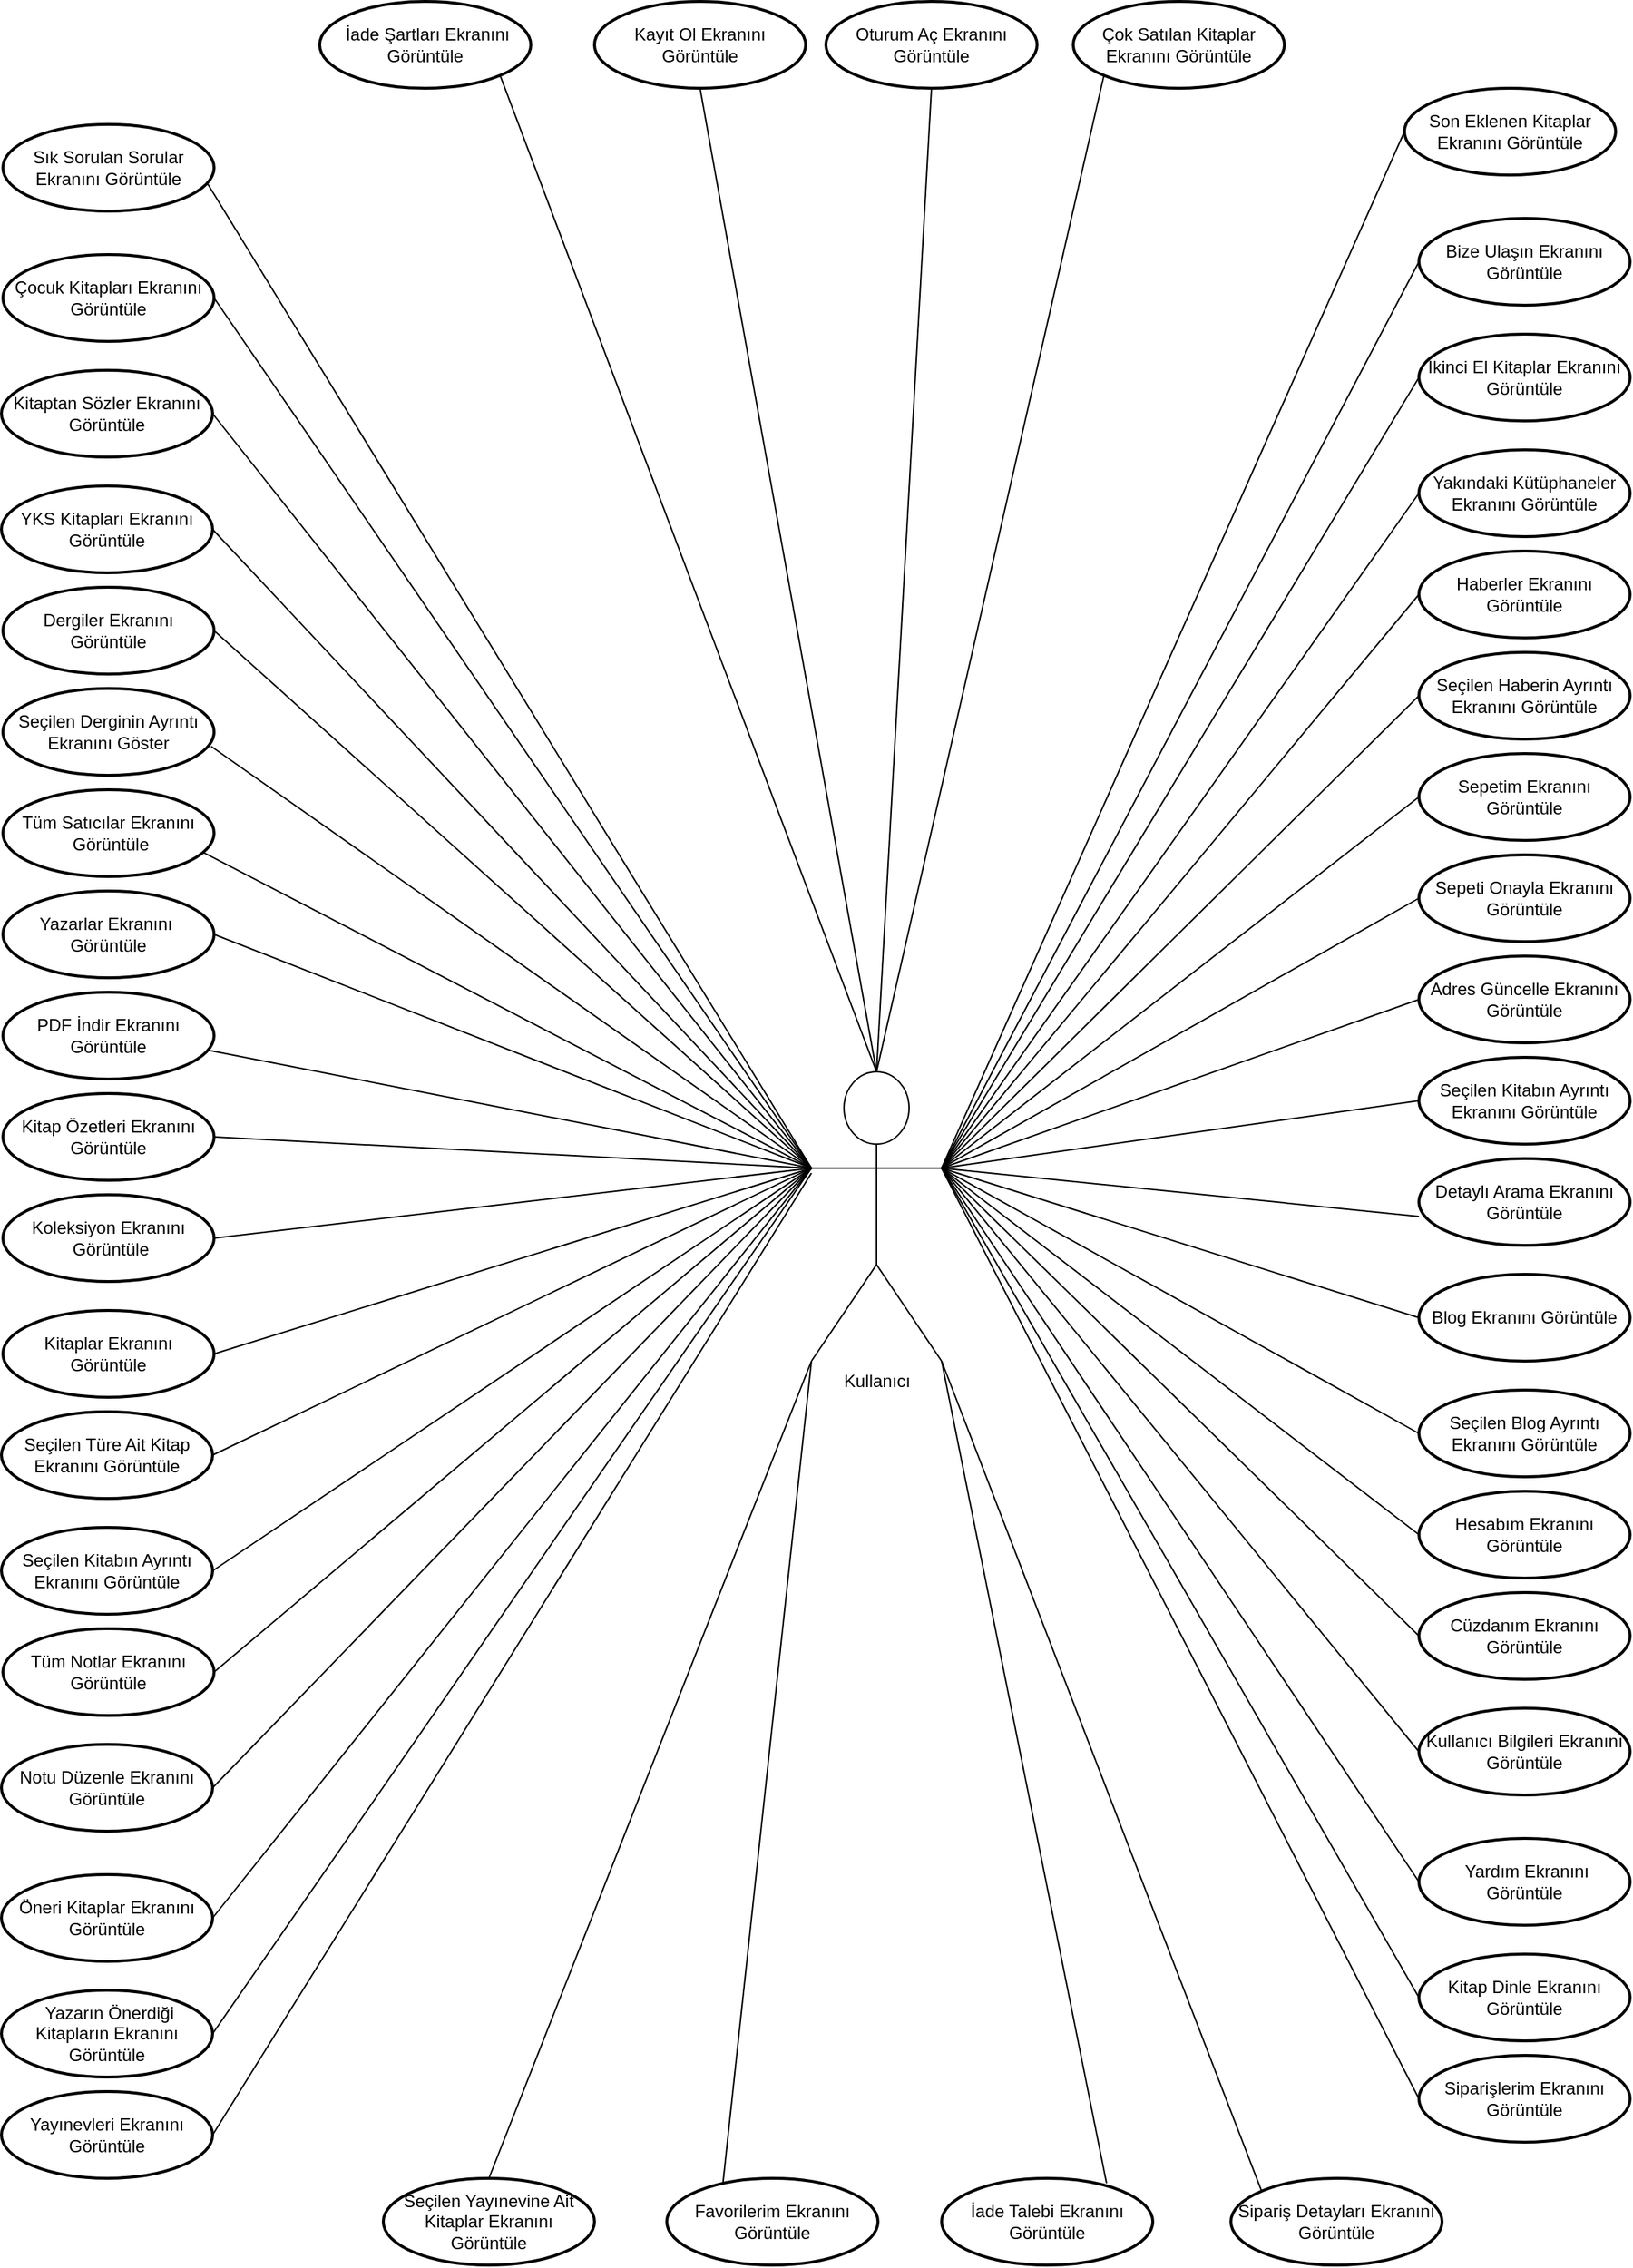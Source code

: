 <mxfile version="14.6.9" type="github">
  <diagram id="iz5AJyZXD_v62eKVLk-E" name="Page-1">
    <mxGraphModel dx="3700" dy="2539" grid="1" gridSize="10" guides="1" tooltips="1" connect="1" arrows="1" fold="1" page="1" pageScale="1" pageWidth="827" pageHeight="1169" math="0" shadow="0">
      <root>
        <mxCell id="0" />
        <mxCell id="1" parent="0" />
        <mxCell id="B0L_o82z-orvweYoAsNA-215" value="Kullanıcı" style="shape=umlActor;verticalLabelPosition=bottom;verticalAlign=top;html=1;outlineConnect=0;" vertex="1" parent="1">
          <mxGeometry x="-267" y="-390" width="90" height="200" as="geometry" />
        </mxCell>
        <mxCell id="B0L_o82z-orvweYoAsNA-216" value="Yakındaki Kütüphaneler Ekranını Görüntüle" style="strokeWidth=2;html=1;shape=mxgraph.flowchart.start_1;whiteSpace=wrap;" vertex="1" parent="1">
          <mxGeometry x="153" y="-820" width="146" height="60" as="geometry" />
        </mxCell>
        <mxCell id="B0L_o82z-orvweYoAsNA-217" value="Haberler Ekranını Görüntüle" style="strokeWidth=2;html=1;shape=mxgraph.flowchart.start_1;whiteSpace=wrap;" vertex="1" parent="1">
          <mxGeometry x="153" y="-750" width="146" height="60" as="geometry" />
        </mxCell>
        <mxCell id="B0L_o82z-orvweYoAsNA-218" value="Seçilen Haberin Ayrıntı Ekranını Görüntüle" style="strokeWidth=2;html=1;shape=mxgraph.flowchart.start_1;whiteSpace=wrap;" vertex="1" parent="1">
          <mxGeometry x="153" y="-680" width="146" height="60" as="geometry" />
        </mxCell>
        <mxCell id="B0L_o82z-orvweYoAsNA-219" value="Sepetim Ekranını Görüntüle" style="strokeWidth=2;html=1;shape=mxgraph.flowchart.start_1;whiteSpace=wrap;" vertex="1" parent="1">
          <mxGeometry x="153" y="-610" width="146" height="60" as="geometry" />
        </mxCell>
        <mxCell id="B0L_o82z-orvweYoAsNA-220" value="Sepeti Onayla Ekranını Görüntüle" style="strokeWidth=2;html=1;shape=mxgraph.flowchart.start_1;whiteSpace=wrap;" vertex="1" parent="1">
          <mxGeometry x="153" y="-540" width="146" height="60" as="geometry" />
        </mxCell>
        <mxCell id="B0L_o82z-orvweYoAsNA-221" value="Adres Güncelle Ekranını Görüntüle" style="strokeWidth=2;html=1;shape=mxgraph.flowchart.start_1;whiteSpace=wrap;" vertex="1" parent="1">
          <mxGeometry x="153" y="-470" width="146" height="60" as="geometry" />
        </mxCell>
        <mxCell id="B0L_o82z-orvweYoAsNA-222" value="Seçilen Kitabın Ayrıntı Ekranını Görüntüle" style="strokeWidth=2;html=1;shape=mxgraph.flowchart.start_1;whiteSpace=wrap;" vertex="1" parent="1">
          <mxGeometry x="153" y="-400" width="146" height="60" as="geometry" />
        </mxCell>
        <mxCell id="B0L_o82z-orvweYoAsNA-223" value="Detaylı Arama Ekranını Görüntüle" style="strokeWidth=2;html=1;shape=mxgraph.flowchart.start_1;whiteSpace=wrap;" vertex="1" parent="1">
          <mxGeometry x="153" y="-330" width="146" height="60" as="geometry" />
        </mxCell>
        <mxCell id="B0L_o82z-orvweYoAsNA-224" value="Blog Ekranını Görüntüle" style="strokeWidth=2;html=1;shape=mxgraph.flowchart.start_1;whiteSpace=wrap;" vertex="1" parent="1">
          <mxGeometry x="153" y="-250" width="146" height="60" as="geometry" />
        </mxCell>
        <mxCell id="B0L_o82z-orvweYoAsNA-225" value="YKS Kitapları Ekranını Görüntüle" style="strokeWidth=2;html=1;shape=mxgraph.flowchart.start_1;whiteSpace=wrap;" vertex="1" parent="1">
          <mxGeometry x="-827" y="-795" width="146" height="60" as="geometry" />
        </mxCell>
        <mxCell id="B0L_o82z-orvweYoAsNA-226" value="Dergiler Ekranını Görüntüle" style="strokeWidth=2;html=1;shape=mxgraph.flowchart.start_1;whiteSpace=wrap;" vertex="1" parent="1">
          <mxGeometry x="-826" y="-725" width="146" height="60" as="geometry" />
        </mxCell>
        <mxCell id="B0L_o82z-orvweYoAsNA-227" value="Seçilen Derginin Ayrıntı Ekranını Göster" style="strokeWidth=2;html=1;shape=mxgraph.flowchart.start_1;whiteSpace=wrap;" vertex="1" parent="1">
          <mxGeometry x="-826" y="-655" width="146" height="60" as="geometry" />
        </mxCell>
        <mxCell id="B0L_o82z-orvweYoAsNA-228" value="Tüm Satıcılar Ekranını&lt;br&gt;&amp;nbsp;Görüntüle" style="strokeWidth=2;html=1;shape=mxgraph.flowchart.start_1;whiteSpace=wrap;" vertex="1" parent="1">
          <mxGeometry x="-826" y="-585" width="146" height="60" as="geometry" />
        </mxCell>
        <mxCell id="B0L_o82z-orvweYoAsNA-229" value="Yazarlar Ekranını&amp;nbsp;&lt;br&gt;Görüntüle" style="strokeWidth=2;html=1;shape=mxgraph.flowchart.start_1;whiteSpace=wrap;" vertex="1" parent="1">
          <mxGeometry x="-826" y="-515" width="146" height="60" as="geometry" />
        </mxCell>
        <mxCell id="B0L_o82z-orvweYoAsNA-230" value="PDF İndir Ekranını Görüntüle" style="strokeWidth=2;html=1;shape=mxgraph.flowchart.start_1;whiteSpace=wrap;" vertex="1" parent="1">
          <mxGeometry x="-826" y="-445" width="146" height="60" as="geometry" />
        </mxCell>
        <mxCell id="B0L_o82z-orvweYoAsNA-231" value="Kitap Özetleri Ekranını Görüntüle" style="strokeWidth=2;html=1;shape=mxgraph.flowchart.start_1;whiteSpace=wrap;" vertex="1" parent="1">
          <mxGeometry x="-826" y="-375" width="146" height="60" as="geometry" />
        </mxCell>
        <mxCell id="B0L_o82z-orvweYoAsNA-232" value="Seçilen Kitabın Ayrıntı Ekranını Görüntüle" style="strokeWidth=2;html=1;shape=mxgraph.flowchart.start_1;whiteSpace=wrap;" vertex="1" parent="1">
          <mxGeometry x="-827" y="-75" width="146" height="60" as="geometry" />
        </mxCell>
        <mxCell id="B0L_o82z-orvweYoAsNA-233" value="Kitaplar Ekranını Görüntüle" style="strokeWidth=2;html=1;shape=mxgraph.flowchart.start_1;whiteSpace=wrap;" vertex="1" parent="1">
          <mxGeometry x="-826" y="-225" width="146" height="60" as="geometry" />
        </mxCell>
        <mxCell id="B0L_o82z-orvweYoAsNA-234" value="Koleksiyon Ekranını&lt;br&gt;&amp;nbsp;Görüntüle" style="strokeWidth=2;html=1;shape=mxgraph.flowchart.start_1;whiteSpace=wrap;" vertex="1" parent="1">
          <mxGeometry x="-826" y="-305" width="146" height="60" as="geometry" />
        </mxCell>
        <mxCell id="B0L_o82z-orvweYoAsNA-235" value="Seçilen Türe Ait Kitap Ekranını Görüntüle" style="strokeWidth=2;html=1;shape=mxgraph.flowchart.start_1;whiteSpace=wrap;" vertex="1" parent="1">
          <mxGeometry x="-827" y="-155" width="146" height="60" as="geometry" />
        </mxCell>
        <mxCell id="B0L_o82z-orvweYoAsNA-236" value="Tüm Notlar Ekranını Görüntüle" style="strokeWidth=2;html=1;shape=mxgraph.flowchart.start_1;whiteSpace=wrap;" vertex="1" parent="1">
          <mxGeometry x="-826" y="-5" width="146" height="60" as="geometry" />
        </mxCell>
        <mxCell id="B0L_o82z-orvweYoAsNA-237" value="Notu Düzenle Ekranını Görüntüle" style="strokeWidth=2;html=1;shape=mxgraph.flowchart.start_1;whiteSpace=wrap;" vertex="1" parent="1">
          <mxGeometry x="-827" y="75" width="146" height="60" as="geometry" />
        </mxCell>
        <mxCell id="B0L_o82z-orvweYoAsNA-238" value="Hesabım Ekranını Görüntüle" style="strokeWidth=2;html=1;shape=mxgraph.flowchart.start_1;whiteSpace=wrap;" vertex="1" parent="1">
          <mxGeometry x="153" y="-100" width="146" height="60" as="geometry" />
        </mxCell>
        <mxCell id="B0L_o82z-orvweYoAsNA-239" value="Seçilen Blog Ayrıntı Ekranını Görüntüle" style="strokeWidth=2;html=1;shape=mxgraph.flowchart.start_1;whiteSpace=wrap;" vertex="1" parent="1">
          <mxGeometry x="153" y="-170" width="146" height="60" as="geometry" />
        </mxCell>
        <mxCell id="B0L_o82z-orvweYoAsNA-240" value="Cüzdanım Ekranını Görüntüle" style="strokeWidth=2;html=1;shape=mxgraph.flowchart.start_1;whiteSpace=wrap;" vertex="1" parent="1">
          <mxGeometry x="153" y="-30" width="146" height="60" as="geometry" />
        </mxCell>
        <mxCell id="B0L_o82z-orvweYoAsNA-241" value="Kullanıcı Bilgileri Ekranını Görüntüle" style="strokeWidth=2;html=1;shape=mxgraph.flowchart.start_1;whiteSpace=wrap;" vertex="1" parent="1">
          <mxGeometry x="153" y="50" width="146" height="60" as="geometry" />
        </mxCell>
        <mxCell id="B0L_o82z-orvweYoAsNA-242" value="&amp;nbsp;Yardım Ekranını Görüntüle" style="strokeWidth=2;html=1;shape=mxgraph.flowchart.start_1;whiteSpace=wrap;" vertex="1" parent="1">
          <mxGeometry x="153" y="140" width="146" height="60" as="geometry" />
        </mxCell>
        <mxCell id="B0L_o82z-orvweYoAsNA-243" value="Kitap Dinle Ekranını Görüntüle" style="strokeWidth=2;html=1;shape=mxgraph.flowchart.start_1;whiteSpace=wrap;" vertex="1" parent="1">
          <mxGeometry x="153" y="220" width="146" height="60" as="geometry" />
        </mxCell>
        <mxCell id="B0L_o82z-orvweYoAsNA-244" value="&amp;nbsp;Yazarın Önerdiği Kitapların Ekranını Görüntüle" style="strokeWidth=2;html=1;shape=mxgraph.flowchart.start_1;whiteSpace=wrap;" vertex="1" parent="1">
          <mxGeometry x="-827" y="245" width="146" height="60" as="geometry" />
        </mxCell>
        <mxCell id="B0L_o82z-orvweYoAsNA-245" value="Öneri Kitaplar Ekranını Görüntüle" style="strokeWidth=2;html=1;shape=mxgraph.flowchart.start_1;whiteSpace=wrap;" vertex="1" parent="1">
          <mxGeometry x="-827" y="165" width="146" height="60" as="geometry" />
        </mxCell>
        <mxCell id="B0L_o82z-orvweYoAsNA-246" value="Kitaptan Sözler Ekranını Görüntüle" style="strokeWidth=2;html=1;shape=mxgraph.flowchart.start_1;whiteSpace=wrap;" vertex="1" parent="1">
          <mxGeometry x="-827" y="-875" width="146" height="60" as="geometry" />
        </mxCell>
        <mxCell id="B0L_o82z-orvweYoAsNA-247" value="Çocuk Kitapları Ekranını Görüntüle" style="strokeWidth=2;html=1;shape=mxgraph.flowchart.start_1;whiteSpace=wrap;" vertex="1" parent="1">
          <mxGeometry x="-826" y="-955" width="146" height="60" as="geometry" />
        </mxCell>
        <mxCell id="B0L_o82z-orvweYoAsNA-248" value="İkinci El Kitaplar Ekranını Görüntüle" style="strokeWidth=2;html=1;shape=mxgraph.flowchart.start_1;whiteSpace=wrap;" vertex="1" parent="1">
          <mxGeometry x="153" y="-900" width="146" height="60" as="geometry" />
        </mxCell>
        <mxCell id="B0L_o82z-orvweYoAsNA-249" value="Bize Ulaşın Ekranını Görüntüle" style="strokeWidth=2;html=1;shape=mxgraph.flowchart.start_1;whiteSpace=wrap;" vertex="1" parent="1">
          <mxGeometry x="153" y="-980" width="146" height="60" as="geometry" />
        </mxCell>
        <mxCell id="B0L_o82z-orvweYoAsNA-250" value="Oturum Aç Ekranını Görüntüle" style="strokeWidth=2;html=1;shape=mxgraph.flowchart.start_1;whiteSpace=wrap;" vertex="1" parent="1">
          <mxGeometry x="-257" y="-1130" width="146" height="60" as="geometry" />
        </mxCell>
        <mxCell id="B0L_o82z-orvweYoAsNA-251" value="Kayıt Ol Ekranını Görüntüle" style="strokeWidth=2;html=1;shape=mxgraph.flowchart.start_1;whiteSpace=wrap;" vertex="1" parent="1">
          <mxGeometry x="-417" y="-1130" width="146" height="60" as="geometry" />
        </mxCell>
        <mxCell id="B0L_o82z-orvweYoAsNA-252" value="Sık Sorulan Sorular Ekranını Görüntüle" style="strokeWidth=2;html=1;shape=mxgraph.flowchart.start_1;whiteSpace=wrap;" vertex="1" parent="1">
          <mxGeometry x="-826" y="-1045" width="146" height="60" as="geometry" />
        </mxCell>
        <mxCell id="B0L_o82z-orvweYoAsNA-253" value="&amp;nbsp;İade Şartları Ekranını Görüntüle" style="strokeWidth=2;html=1;shape=mxgraph.flowchart.start_1;whiteSpace=wrap;" vertex="1" parent="1">
          <mxGeometry x="-607" y="-1130" width="146" height="60" as="geometry" />
        </mxCell>
        <mxCell id="B0L_o82z-orvweYoAsNA-254" value="Son Eklenen Kitaplar Ekranını Görüntüle" style="strokeWidth=2;html=1;shape=mxgraph.flowchart.start_1;whiteSpace=wrap;" vertex="1" parent="1">
          <mxGeometry x="143" y="-1070" width="146" height="60" as="geometry" />
        </mxCell>
        <mxCell id="B0L_o82z-orvweYoAsNA-255" value="Çok Satılan Kitaplar Ekranını Görüntüle" style="strokeWidth=2;html=1;shape=mxgraph.flowchart.start_1;whiteSpace=wrap;" vertex="1" parent="1">
          <mxGeometry x="-86" y="-1130" width="146" height="60" as="geometry" />
        </mxCell>
        <mxCell id="B0L_o82z-orvweYoAsNA-256" value="Seçilen Yayınevine Ait Kitaplar Ekranını Görüntüle" style="strokeWidth=2;html=1;shape=mxgraph.flowchart.start_1;whiteSpace=wrap;" vertex="1" parent="1">
          <mxGeometry x="-563" y="375" width="146" height="60" as="geometry" />
        </mxCell>
        <mxCell id="B0L_o82z-orvweYoAsNA-257" value="Yayınevleri Ekranını Görüntüle" style="strokeWidth=2;html=1;shape=mxgraph.flowchart.start_1;whiteSpace=wrap;" vertex="1" parent="1">
          <mxGeometry x="-827" y="315" width="146" height="60" as="geometry" />
        </mxCell>
        <mxCell id="B0L_o82z-orvweYoAsNA-258" value="Favorilerim Ekranını Görüntüle" style="strokeWidth=2;html=1;shape=mxgraph.flowchart.start_1;whiteSpace=wrap;" vertex="1" parent="1">
          <mxGeometry x="-367" y="375" width="146" height="60" as="geometry" />
        </mxCell>
        <mxCell id="B0L_o82z-orvweYoAsNA-259" value="Sipariş Detayları Ekranını Görüntüle" style="strokeWidth=2;html=1;shape=mxgraph.flowchart.start_1;whiteSpace=wrap;" vertex="1" parent="1">
          <mxGeometry x="23" y="375" width="146" height="60" as="geometry" />
        </mxCell>
        <mxCell id="B0L_o82z-orvweYoAsNA-260" value="Siparişlerim Ekranını Görüntüle" style="strokeWidth=2;html=1;shape=mxgraph.flowchart.start_1;whiteSpace=wrap;" vertex="1" parent="1">
          <mxGeometry x="153" y="290" width="146" height="60" as="geometry" />
        </mxCell>
        <mxCell id="B0L_o82z-orvweYoAsNA-261" value="İade Talebi Ekranını Görüntüle" style="strokeWidth=2;html=1;shape=mxgraph.flowchart.start_1;whiteSpace=wrap;" vertex="1" parent="1">
          <mxGeometry x="-177" y="375" width="146" height="60" as="geometry" />
        </mxCell>
        <mxCell id="B0L_o82z-orvweYoAsNA-262" value="" style="endArrow=none;html=1;entryX=0.978;entryY=0.671;entryDx=0;entryDy=0;entryPerimeter=0;exitX=0;exitY=0.333;exitDx=0;exitDy=0;exitPerimeter=0;" edge="1" parent="1" source="B0L_o82z-orvweYoAsNA-215" target="B0L_o82z-orvweYoAsNA-230">
          <mxGeometry width="50" height="50" relative="1" as="geometry">
            <mxPoint x="-277" y="-370" as="sourcePoint" />
            <mxPoint x="-427" y="-410" as="targetPoint" />
          </mxGeometry>
        </mxCell>
        <mxCell id="B0L_o82z-orvweYoAsNA-263" value="" style="endArrow=none;html=1;entryX=1;entryY=0.5;entryDx=0;entryDy=0;entryPerimeter=0;exitX=0;exitY=0.333;exitDx=0;exitDy=0;exitPerimeter=0;" edge="1" parent="1" source="B0L_o82z-orvweYoAsNA-215" target="B0L_o82z-orvweYoAsNA-231">
          <mxGeometry width="50" height="50" relative="1" as="geometry">
            <mxPoint x="-267" y="-360" as="sourcePoint" />
            <mxPoint x="-417" y="-400" as="targetPoint" />
          </mxGeometry>
        </mxCell>
        <mxCell id="B0L_o82z-orvweYoAsNA-264" value="" style="endArrow=none;html=1;exitX=0;exitY=0.333;exitDx=0;exitDy=0;exitPerimeter=0;entryX=1;entryY=0.5;entryDx=0;entryDy=0;entryPerimeter=0;" edge="1" parent="1" source="B0L_o82z-orvweYoAsNA-215" target="B0L_o82z-orvweYoAsNA-237">
          <mxGeometry width="50" height="50" relative="1" as="geometry">
            <mxPoint x="-657" y="-520" as="sourcePoint" />
            <mxPoint x="-807" y="-560" as="targetPoint" />
          </mxGeometry>
        </mxCell>
        <mxCell id="B0L_o82z-orvweYoAsNA-265" value="" style="endArrow=none;html=1;entryX=1;entryY=0.5;entryDx=0;entryDy=0;entryPerimeter=0;exitX=0;exitY=0.333;exitDx=0;exitDy=0;exitPerimeter=0;" edge="1" parent="1" source="B0L_o82z-orvweYoAsNA-215" target="B0L_o82z-orvweYoAsNA-236">
          <mxGeometry width="50" height="50" relative="1" as="geometry">
            <mxPoint x="-647" y="-510" as="sourcePoint" />
            <mxPoint x="-797" y="-550" as="targetPoint" />
          </mxGeometry>
        </mxCell>
        <mxCell id="B0L_o82z-orvweYoAsNA-266" value="" style="endArrow=none;html=1;exitX=1;exitY=0.5;exitDx=0;exitDy=0;exitPerimeter=0;entryX=0;entryY=0.333;entryDx=0;entryDy=0;entryPerimeter=0;" edge="1" parent="1" source="B0L_o82z-orvweYoAsNA-232" target="B0L_o82z-orvweYoAsNA-215">
          <mxGeometry width="50" height="50" relative="1" as="geometry">
            <mxPoint x="-637" y="-500" as="sourcePoint" />
            <mxPoint x="-787" y="-540" as="targetPoint" />
          </mxGeometry>
        </mxCell>
        <mxCell id="B0L_o82z-orvweYoAsNA-267" value="" style="endArrow=none;html=1;entryX=1;entryY=0.5;entryDx=0;entryDy=0;entryPerimeter=0;exitX=0;exitY=0.333;exitDx=0;exitDy=0;exitPerimeter=0;" edge="1" parent="1" source="B0L_o82z-orvweYoAsNA-215" target="B0L_o82z-orvweYoAsNA-235">
          <mxGeometry width="50" height="50" relative="1" as="geometry">
            <mxPoint x="-627" y="-490" as="sourcePoint" />
            <mxPoint x="-777" y="-530" as="targetPoint" />
          </mxGeometry>
        </mxCell>
        <mxCell id="B0L_o82z-orvweYoAsNA-268" value="" style="endArrow=none;html=1;exitX=1;exitY=0.5;exitDx=0;exitDy=0;exitPerimeter=0;entryX=0;entryY=0.333;entryDx=0;entryDy=0;entryPerimeter=0;" edge="1" parent="1" source="B0L_o82z-orvweYoAsNA-233" target="B0L_o82z-orvweYoAsNA-215">
          <mxGeometry width="50" height="50" relative="1" as="geometry">
            <mxPoint x="-617" y="-480" as="sourcePoint" />
            <mxPoint x="-767" y="-520" as="targetPoint" />
          </mxGeometry>
        </mxCell>
        <mxCell id="B0L_o82z-orvweYoAsNA-269" value="" style="endArrow=none;html=1;entryX=1;entryY=0.5;entryDx=0;entryDy=0;entryPerimeter=0;exitX=0;exitY=0.333;exitDx=0;exitDy=0;exitPerimeter=0;" edge="1" parent="1" source="B0L_o82z-orvweYoAsNA-215" target="B0L_o82z-orvweYoAsNA-234">
          <mxGeometry width="50" height="50" relative="1" as="geometry">
            <mxPoint x="-607" y="-470" as="sourcePoint" />
            <mxPoint x="-757" y="-510" as="targetPoint" />
          </mxGeometry>
        </mxCell>
        <mxCell id="B0L_o82z-orvweYoAsNA-270" value="" style="endArrow=none;html=1;exitX=0.986;exitY=0.667;exitDx=0;exitDy=0;exitPerimeter=0;entryX=0;entryY=0.333;entryDx=0;entryDy=0;entryPerimeter=0;" edge="1" parent="1" source="B0L_o82z-orvweYoAsNA-227" target="B0L_o82z-orvweYoAsNA-215">
          <mxGeometry width="50" height="50" relative="1" as="geometry">
            <mxPoint x="-597" y="-460" as="sourcePoint" />
            <mxPoint x="-747" y="-500" as="targetPoint" />
          </mxGeometry>
        </mxCell>
        <mxCell id="B0L_o82z-orvweYoAsNA-271" value="" style="endArrow=none;html=1;entryX=0.947;entryY=0.719;entryDx=0;entryDy=0;entryPerimeter=0;exitX=0;exitY=0.333;exitDx=0;exitDy=0;exitPerimeter=0;" edge="1" parent="1" source="B0L_o82z-orvweYoAsNA-215" target="B0L_o82z-orvweYoAsNA-228">
          <mxGeometry width="50" height="50" relative="1" as="geometry">
            <mxPoint x="-587" y="-450" as="sourcePoint" />
            <mxPoint x="-737" y="-490" as="targetPoint" />
          </mxGeometry>
        </mxCell>
        <mxCell id="B0L_o82z-orvweYoAsNA-272" value="" style="endArrow=none;html=1;entryX=1;entryY=0.5;entryDx=0;entryDy=0;entryPerimeter=0;exitX=0;exitY=0.333;exitDx=0;exitDy=0;exitPerimeter=0;" edge="1" parent="1" source="B0L_o82z-orvweYoAsNA-215" target="B0L_o82z-orvweYoAsNA-229">
          <mxGeometry width="50" height="50" relative="1" as="geometry">
            <mxPoint x="-261" y="-440" as="sourcePoint" />
            <mxPoint x="-411" y="-480" as="targetPoint" />
          </mxGeometry>
        </mxCell>
        <mxCell id="B0L_o82z-orvweYoAsNA-273" value="" style="endArrow=none;html=1;entryX=0.855;entryY=0.855;entryDx=0;entryDy=0;entryPerimeter=0;exitX=0.5;exitY=0;exitDx=0;exitDy=0;exitPerimeter=0;" edge="1" parent="1" source="B0L_o82z-orvweYoAsNA-215" target="B0L_o82z-orvweYoAsNA-253">
          <mxGeometry width="50" height="50" relative="1" as="geometry">
            <mxPoint x="-142" y="-740" as="sourcePoint" />
            <mxPoint x="-292" y="-780" as="targetPoint" />
          </mxGeometry>
        </mxCell>
        <mxCell id="B0L_o82z-orvweYoAsNA-274" value="" style="endArrow=none;html=1;entryX=0.971;entryY=0.69;entryDx=0;entryDy=0;entryPerimeter=0;exitX=0;exitY=0.333;exitDx=0;exitDy=0;exitPerimeter=0;" edge="1" parent="1" source="B0L_o82z-orvweYoAsNA-215" target="B0L_o82z-orvweYoAsNA-252">
          <mxGeometry width="50" height="50" relative="1" as="geometry">
            <mxPoint x="-132" y="-730" as="sourcePoint" />
            <mxPoint x="-282" y="-770" as="targetPoint" />
          </mxGeometry>
        </mxCell>
        <mxCell id="B0L_o82z-orvweYoAsNA-275" value="" style="endArrow=none;html=1;entryX=1;entryY=0.5;entryDx=0;entryDy=0;entryPerimeter=0;exitX=0;exitY=0.333;exitDx=0;exitDy=0;exitPerimeter=0;" edge="1" parent="1" source="B0L_o82z-orvweYoAsNA-215" target="B0L_o82z-orvweYoAsNA-247">
          <mxGeometry width="50" height="50" relative="1" as="geometry">
            <mxPoint x="-122" y="-720" as="sourcePoint" />
            <mxPoint x="-272" y="-760" as="targetPoint" />
          </mxGeometry>
        </mxCell>
        <mxCell id="B0L_o82z-orvweYoAsNA-276" value="" style="endArrow=none;html=1;entryX=1;entryY=0.5;entryDx=0;entryDy=0;entryPerimeter=0;exitX=0;exitY=0.333;exitDx=0;exitDy=0;exitPerimeter=0;" edge="1" parent="1" source="B0L_o82z-orvweYoAsNA-215" target="B0L_o82z-orvweYoAsNA-246">
          <mxGeometry width="50" height="50" relative="1" as="geometry">
            <mxPoint x="-112" y="-710" as="sourcePoint" />
            <mxPoint x="-262" y="-750" as="targetPoint" />
          </mxGeometry>
        </mxCell>
        <mxCell id="B0L_o82z-orvweYoAsNA-277" value="" style="endArrow=none;html=1;entryX=1;entryY=0.5;entryDx=0;entryDy=0;entryPerimeter=0;exitX=0;exitY=0.333;exitDx=0;exitDy=0;exitPerimeter=0;" edge="1" parent="1" source="B0L_o82z-orvweYoAsNA-215" target="B0L_o82z-orvweYoAsNA-225">
          <mxGeometry width="50" height="50" relative="1" as="geometry">
            <mxPoint x="-102" y="-700" as="sourcePoint" />
            <mxPoint x="-252" y="-740" as="targetPoint" />
          </mxGeometry>
        </mxCell>
        <mxCell id="B0L_o82z-orvweYoAsNA-278" value="" style="endArrow=none;html=1;entryX=1;entryY=0.5;entryDx=0;entryDy=0;entryPerimeter=0;exitX=0;exitY=0.333;exitDx=0;exitDy=0;exitPerimeter=0;" edge="1" parent="1" source="B0L_o82z-orvweYoAsNA-215" target="B0L_o82z-orvweYoAsNA-226">
          <mxGeometry width="50" height="50" relative="1" as="geometry">
            <mxPoint x="-92" y="-690" as="sourcePoint" />
            <mxPoint x="-242" y="-730" as="targetPoint" />
          </mxGeometry>
        </mxCell>
        <mxCell id="B0L_o82z-orvweYoAsNA-279" value="" style="endArrow=none;html=1;entryX=0.5;entryY=1;entryDx=0;entryDy=0;entryPerimeter=0;exitX=0.5;exitY=0;exitDx=0;exitDy=0;exitPerimeter=0;" edge="1" parent="1" source="B0L_o82z-orvweYoAsNA-215" target="B0L_o82z-orvweYoAsNA-250">
          <mxGeometry width="50" height="50" relative="1" as="geometry">
            <mxPoint x="-82" y="-680" as="sourcePoint" />
            <mxPoint x="-232" y="-720" as="targetPoint" />
          </mxGeometry>
        </mxCell>
        <mxCell id="B0L_o82z-orvweYoAsNA-280" value="" style="endArrow=none;html=1;entryX=0.145;entryY=0.855;entryDx=0;entryDy=0;entryPerimeter=0;exitX=0.5;exitY=0;exitDx=0;exitDy=0;exitPerimeter=0;" edge="1" parent="1" source="B0L_o82z-orvweYoAsNA-215" target="B0L_o82z-orvweYoAsNA-255">
          <mxGeometry width="50" height="50" relative="1" as="geometry">
            <mxPoint x="-72" y="-670" as="sourcePoint" />
            <mxPoint x="-222" y="-710" as="targetPoint" />
          </mxGeometry>
        </mxCell>
        <mxCell id="B0L_o82z-orvweYoAsNA-281" value="" style="endArrow=none;html=1;entryX=0.5;entryY=1;entryDx=0;entryDy=0;entryPerimeter=0;exitX=0.5;exitY=0;exitDx=0;exitDy=0;exitPerimeter=0;" edge="1" parent="1" source="B0L_o82z-orvweYoAsNA-215" target="B0L_o82z-orvweYoAsNA-251">
          <mxGeometry width="50" height="50" relative="1" as="geometry">
            <mxPoint x="-62" y="-660" as="sourcePoint" />
            <mxPoint x="-212" y="-700" as="targetPoint" />
          </mxGeometry>
        </mxCell>
        <mxCell id="B0L_o82z-orvweYoAsNA-282" value="" style="endArrow=none;html=1;entryX=1;entryY=0.5;entryDx=0;entryDy=0;entryPerimeter=0;exitX=0;exitY=0.333;exitDx=0;exitDy=0;exitPerimeter=0;" edge="1" parent="1" source="B0L_o82z-orvweYoAsNA-215" target="B0L_o82z-orvweYoAsNA-245">
          <mxGeometry width="50" height="50" relative="1" as="geometry">
            <mxPoint x="-121" y="20" as="sourcePoint" />
            <mxPoint x="-271" y="-20" as="targetPoint" />
          </mxGeometry>
        </mxCell>
        <mxCell id="B0L_o82z-orvweYoAsNA-283" value="" style="endArrow=none;html=1;entryX=1;entryY=1;entryDx=0;entryDy=0;entryPerimeter=0;exitX=0.145;exitY=0.145;exitDx=0;exitDy=0;exitPerimeter=0;" edge="1" parent="1" source="B0L_o82z-orvweYoAsNA-259" target="B0L_o82z-orvweYoAsNA-215">
          <mxGeometry width="50" height="50" relative="1" as="geometry">
            <mxPoint x="-111" y="30" as="sourcePoint" />
            <mxPoint x="-261" y="-10" as="targetPoint" />
          </mxGeometry>
        </mxCell>
        <mxCell id="B0L_o82z-orvweYoAsNA-284" value="" style="endArrow=none;html=1;exitX=0.781;exitY=0.056;exitDx=0;exitDy=0;exitPerimeter=0;entryX=1;entryY=1;entryDx=0;entryDy=0;entryPerimeter=0;" edge="1" parent="1" source="B0L_o82z-orvweYoAsNA-261" target="B0L_o82z-orvweYoAsNA-215">
          <mxGeometry width="50" height="50" relative="1" as="geometry">
            <mxPoint x="-101" y="40" as="sourcePoint" />
            <mxPoint x="-251" as="targetPoint" />
          </mxGeometry>
        </mxCell>
        <mxCell id="B0L_o82z-orvweYoAsNA-285" value="" style="endArrow=none;html=1;entryX=0.265;entryY=0.078;entryDx=0;entryDy=0;entryPerimeter=0;exitX=0;exitY=1;exitDx=0;exitDy=0;exitPerimeter=0;" edge="1" parent="1" source="B0L_o82z-orvweYoAsNA-215" target="B0L_o82z-orvweYoAsNA-258">
          <mxGeometry width="50" height="50" relative="1" as="geometry">
            <mxPoint x="-91" y="50" as="sourcePoint" />
            <mxPoint x="-241" y="10" as="targetPoint" />
          </mxGeometry>
        </mxCell>
        <mxCell id="B0L_o82z-orvweYoAsNA-286" value="" style="endArrow=none;html=1;entryX=0.5;entryY=0;entryDx=0;entryDy=0;entryPerimeter=0;exitX=0;exitY=1;exitDx=0;exitDy=0;exitPerimeter=0;" edge="1" parent="1" source="B0L_o82z-orvweYoAsNA-215" target="B0L_o82z-orvweYoAsNA-256">
          <mxGeometry width="50" height="50" relative="1" as="geometry">
            <mxPoint x="-81" y="60" as="sourcePoint" />
            <mxPoint x="-231" y="20" as="targetPoint" />
          </mxGeometry>
        </mxCell>
        <mxCell id="B0L_o82z-orvweYoAsNA-287" value="" style="endArrow=none;html=1;entryX=1;entryY=0.5;entryDx=0;entryDy=0;entryPerimeter=0;" edge="1" parent="1" target="B0L_o82z-orvweYoAsNA-257">
          <mxGeometry width="50" height="50" relative="1" as="geometry">
            <mxPoint x="-267" y="-320" as="sourcePoint" />
            <mxPoint x="-221" y="30" as="targetPoint" />
          </mxGeometry>
        </mxCell>
        <mxCell id="B0L_o82z-orvweYoAsNA-288" value="" style="endArrow=none;html=1;entryX=1;entryY=0.5;entryDx=0;entryDy=0;entryPerimeter=0;exitX=0;exitY=0.333;exitDx=0;exitDy=0;exitPerimeter=0;" edge="1" parent="1" source="B0L_o82z-orvweYoAsNA-215" target="B0L_o82z-orvweYoAsNA-244">
          <mxGeometry width="50" height="50" relative="1" as="geometry">
            <mxPoint x="-61" y="80" as="sourcePoint" />
            <mxPoint x="-211" y="40" as="targetPoint" />
          </mxGeometry>
        </mxCell>
        <mxCell id="B0L_o82z-orvweYoAsNA-289" value="" style="endArrow=none;html=1;entryX=1;entryY=0.333;entryDx=0;entryDy=0;entryPerimeter=0;exitX=0;exitY=0.5;exitDx=0;exitDy=0;exitPerimeter=0;" edge="1" parent="1" source="B0L_o82z-orvweYoAsNA-241" target="B0L_o82z-orvweYoAsNA-215">
          <mxGeometry width="50" height="50" relative="1" as="geometry">
            <mxPoint x="39" y="-310" as="sourcePoint" />
            <mxPoint x="-111" y="-350" as="targetPoint" />
          </mxGeometry>
        </mxCell>
        <mxCell id="B0L_o82z-orvweYoAsNA-290" value="" style="endArrow=none;html=1;entryX=1;entryY=0.333;entryDx=0;entryDy=0;entryPerimeter=0;exitX=0;exitY=0.5;exitDx=0;exitDy=0;exitPerimeter=0;" edge="1" parent="1" source="B0L_o82z-orvweYoAsNA-240" target="B0L_o82z-orvweYoAsNA-215">
          <mxGeometry width="50" height="50" relative="1" as="geometry">
            <mxPoint x="49" y="-300" as="sourcePoint" />
            <mxPoint x="-101" y="-340" as="targetPoint" />
          </mxGeometry>
        </mxCell>
        <mxCell id="B0L_o82z-orvweYoAsNA-291" value="" style="endArrow=none;html=1;entryX=1;entryY=0.333;entryDx=0;entryDy=0;entryPerimeter=0;exitX=0;exitY=0.5;exitDx=0;exitDy=0;exitPerimeter=0;" edge="1" parent="1" source="B0L_o82z-orvweYoAsNA-238" target="B0L_o82z-orvweYoAsNA-215">
          <mxGeometry width="50" height="50" relative="1" as="geometry">
            <mxPoint x="59" y="-290" as="sourcePoint" />
            <mxPoint x="-91" y="-330" as="targetPoint" />
          </mxGeometry>
        </mxCell>
        <mxCell id="B0L_o82z-orvweYoAsNA-292" value="" style="endArrow=none;html=1;entryX=1;entryY=0.333;entryDx=0;entryDy=0;entryPerimeter=0;exitX=0;exitY=0.667;exitDx=0;exitDy=0;exitPerimeter=0;" edge="1" parent="1" source="B0L_o82z-orvweYoAsNA-223" target="B0L_o82z-orvweYoAsNA-215">
          <mxGeometry width="50" height="50" relative="1" as="geometry">
            <mxPoint x="69" y="-280" as="sourcePoint" />
            <mxPoint x="-81" y="-320" as="targetPoint" />
          </mxGeometry>
        </mxCell>
        <mxCell id="B0L_o82z-orvweYoAsNA-293" value="" style="endArrow=none;html=1;entryX=1;entryY=0.333;entryDx=0;entryDy=0;entryPerimeter=0;exitX=0;exitY=0.5;exitDx=0;exitDy=0;exitPerimeter=0;" edge="1" parent="1" source="B0L_o82z-orvweYoAsNA-224" target="B0L_o82z-orvweYoAsNA-215">
          <mxGeometry width="50" height="50" relative="1" as="geometry">
            <mxPoint x="79" y="-270" as="sourcePoint" />
            <mxPoint x="-71" y="-310" as="targetPoint" />
          </mxGeometry>
        </mxCell>
        <mxCell id="B0L_o82z-orvweYoAsNA-294" value="" style="endArrow=none;html=1;entryX=1;entryY=0.333;entryDx=0;entryDy=0;entryPerimeter=0;exitX=0;exitY=0.5;exitDx=0;exitDy=0;exitPerimeter=0;" edge="1" parent="1" source="B0L_o82z-orvweYoAsNA-239" target="B0L_o82z-orvweYoAsNA-215">
          <mxGeometry width="50" height="50" relative="1" as="geometry">
            <mxPoint x="89" y="-260" as="sourcePoint" />
            <mxPoint x="-61" y="-300" as="targetPoint" />
          </mxGeometry>
        </mxCell>
        <mxCell id="B0L_o82z-orvweYoAsNA-295" value="" style="endArrow=none;html=1;entryX=1;entryY=0.333;entryDx=0;entryDy=0;entryPerimeter=0;exitX=0;exitY=0.5;exitDx=0;exitDy=0;exitPerimeter=0;" edge="1" parent="1" source="B0L_o82z-orvweYoAsNA-260" target="B0L_o82z-orvweYoAsNA-215">
          <mxGeometry width="50" height="50" relative="1" as="geometry">
            <mxPoint x="99" y="-250" as="sourcePoint" />
            <mxPoint x="-51" y="-290" as="targetPoint" />
          </mxGeometry>
        </mxCell>
        <mxCell id="B0L_o82z-orvweYoAsNA-296" value="" style="endArrow=none;html=1;entryX=1;entryY=0.333;entryDx=0;entryDy=0;entryPerimeter=0;exitX=0;exitY=0.5;exitDx=0;exitDy=0;exitPerimeter=0;" edge="1" parent="1" source="B0L_o82z-orvweYoAsNA-243" target="B0L_o82z-orvweYoAsNA-215">
          <mxGeometry width="50" height="50" relative="1" as="geometry">
            <mxPoint x="109" y="-240" as="sourcePoint" />
            <mxPoint x="-41" y="-280" as="targetPoint" />
          </mxGeometry>
        </mxCell>
        <mxCell id="B0L_o82z-orvweYoAsNA-297" value="" style="endArrow=none;html=1;exitX=0;exitY=0.5;exitDx=0;exitDy=0;exitPerimeter=0;entryX=1;entryY=0.333;entryDx=0;entryDy=0;entryPerimeter=0;" edge="1" parent="1" source="B0L_o82z-orvweYoAsNA-242" target="B0L_o82z-orvweYoAsNA-215">
          <mxGeometry width="50" height="50" relative="1" as="geometry">
            <mxPoint x="119" y="-230" as="sourcePoint" />
            <mxPoint x="-31" y="-270" as="targetPoint" />
          </mxGeometry>
        </mxCell>
        <mxCell id="B0L_o82z-orvweYoAsNA-298" value="" style="endArrow=none;html=1;exitX=0;exitY=0.5;exitDx=0;exitDy=0;exitPerimeter=0;entryX=1;entryY=0.333;entryDx=0;entryDy=0;entryPerimeter=0;" edge="1" parent="1" source="B0L_o82z-orvweYoAsNA-217" target="B0L_o82z-orvweYoAsNA-215">
          <mxGeometry width="50" height="50" relative="1" as="geometry">
            <mxPoint x="53" y="-650" as="sourcePoint" />
            <mxPoint x="-97" y="-690" as="targetPoint" />
          </mxGeometry>
        </mxCell>
        <mxCell id="B0L_o82z-orvweYoAsNA-299" value="" style="endArrow=none;html=1;entryX=1;entryY=0.333;entryDx=0;entryDy=0;entryPerimeter=0;exitX=0;exitY=0.5;exitDx=0;exitDy=0;exitPerimeter=0;" edge="1" parent="1" source="B0L_o82z-orvweYoAsNA-218" target="B0L_o82z-orvweYoAsNA-215">
          <mxGeometry width="50" height="50" relative="1" as="geometry">
            <mxPoint x="63" y="-640" as="sourcePoint" />
            <mxPoint x="-87" y="-680.0" as="targetPoint" />
          </mxGeometry>
        </mxCell>
        <mxCell id="B0L_o82z-orvweYoAsNA-300" value="" style="endArrow=none;html=1;exitX=0;exitY=0.5;exitDx=0;exitDy=0;exitPerimeter=0;entryX=1;entryY=0.333;entryDx=0;entryDy=0;entryPerimeter=0;" edge="1" parent="1" source="B0L_o82z-orvweYoAsNA-216" target="B0L_o82z-orvweYoAsNA-215">
          <mxGeometry width="50" height="50" relative="1" as="geometry">
            <mxPoint x="73" y="-630" as="sourcePoint" />
            <mxPoint x="-77" y="-670.0" as="targetPoint" />
          </mxGeometry>
        </mxCell>
        <mxCell id="B0L_o82z-orvweYoAsNA-301" value="" style="endArrow=none;html=1;entryX=1;entryY=0.333;entryDx=0;entryDy=0;entryPerimeter=0;exitX=0;exitY=0.5;exitDx=0;exitDy=0;exitPerimeter=0;" edge="1" parent="1" source="B0L_o82z-orvweYoAsNA-219" target="B0L_o82z-orvweYoAsNA-215">
          <mxGeometry width="50" height="50" relative="1" as="geometry">
            <mxPoint x="83" y="-620" as="sourcePoint" />
            <mxPoint x="-67" y="-660.0" as="targetPoint" />
          </mxGeometry>
        </mxCell>
        <mxCell id="B0L_o82z-orvweYoAsNA-302" value="" style="endArrow=none;html=1;entryX=1;entryY=0.333;entryDx=0;entryDy=0;entryPerimeter=0;exitX=0;exitY=0.5;exitDx=0;exitDy=0;exitPerimeter=0;" edge="1" parent="1" source="B0L_o82z-orvweYoAsNA-220" target="B0L_o82z-orvweYoAsNA-215">
          <mxGeometry width="50" height="50" relative="1" as="geometry">
            <mxPoint x="93" y="-610" as="sourcePoint" />
            <mxPoint x="-57" y="-650.0" as="targetPoint" />
          </mxGeometry>
        </mxCell>
        <mxCell id="B0L_o82z-orvweYoAsNA-303" value="" style="endArrow=none;html=1;exitX=0;exitY=0.5;exitDx=0;exitDy=0;exitPerimeter=0;entryX=1;entryY=0.333;entryDx=0;entryDy=0;entryPerimeter=0;" edge="1" parent="1" source="B0L_o82z-orvweYoAsNA-221" target="B0L_o82z-orvweYoAsNA-215">
          <mxGeometry width="50" height="50" relative="1" as="geometry">
            <mxPoint x="103" y="-600" as="sourcePoint" />
            <mxPoint x="-47" y="-640.0" as="targetPoint" />
          </mxGeometry>
        </mxCell>
        <mxCell id="B0L_o82z-orvweYoAsNA-304" value="" style="endArrow=none;html=1;entryX=1;entryY=0.333;entryDx=0;entryDy=0;entryPerimeter=0;exitX=0;exitY=0.5;exitDx=0;exitDy=0;exitPerimeter=0;" edge="1" parent="1" source="B0L_o82z-orvweYoAsNA-222" target="B0L_o82z-orvweYoAsNA-215">
          <mxGeometry width="50" height="50" relative="1" as="geometry">
            <mxPoint x="113" y="-590" as="sourcePoint" />
            <mxPoint x="-37" y="-630.0" as="targetPoint" />
          </mxGeometry>
        </mxCell>
        <mxCell id="B0L_o82z-orvweYoAsNA-305" value="" style="endArrow=none;html=1;entryX=0;entryY=0.5;entryDx=0;entryDy=0;entryPerimeter=0;exitX=1;exitY=0.333;exitDx=0;exitDy=0;exitPerimeter=0;" edge="1" parent="1" source="B0L_o82z-orvweYoAsNA-215" target="B0L_o82z-orvweYoAsNA-249">
          <mxGeometry width="50" height="50" relative="1" as="geometry">
            <mxPoint x="123" y="-580" as="sourcePoint" />
            <mxPoint x="-27" y="-620.0" as="targetPoint" />
          </mxGeometry>
        </mxCell>
        <mxCell id="B0L_o82z-orvweYoAsNA-306" value="" style="endArrow=none;html=1;entryX=0;entryY=0.5;entryDx=0;entryDy=0;entryPerimeter=0;exitX=1;exitY=0.333;exitDx=0;exitDy=0;exitPerimeter=0;" edge="1" parent="1" source="B0L_o82z-orvweYoAsNA-215" target="B0L_o82z-orvweYoAsNA-254">
          <mxGeometry width="50" height="50" relative="1" as="geometry">
            <mxPoint x="133" y="-570" as="sourcePoint" />
            <mxPoint x="-17" y="-610.0" as="targetPoint" />
          </mxGeometry>
        </mxCell>
        <mxCell id="B0L_o82z-orvweYoAsNA-307" value="" style="endArrow=none;html=1;entryX=1;entryY=0.333;entryDx=0;entryDy=0;entryPerimeter=0;exitX=0;exitY=0.5;exitDx=0;exitDy=0;exitPerimeter=0;" edge="1" parent="1" source="B0L_o82z-orvweYoAsNA-248" target="B0L_o82z-orvweYoAsNA-215">
          <mxGeometry width="50" height="50" relative="1" as="geometry">
            <mxPoint x="143" y="-560" as="sourcePoint" />
            <mxPoint x="-7" y="-600.0" as="targetPoint" />
          </mxGeometry>
        </mxCell>
      </root>
    </mxGraphModel>
  </diagram>
</mxfile>

